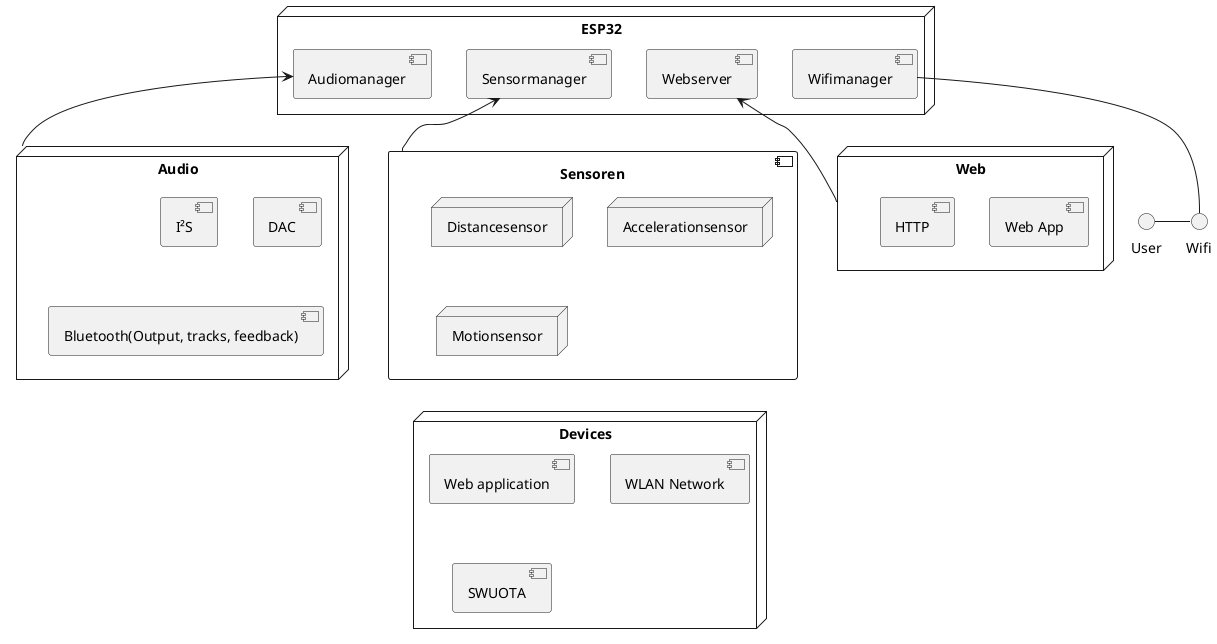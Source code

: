 @startuml component_diagram
() "User"
() "Wifi"

node "ESP32" {
    component "Webserver"
    component "Audiomanager"
    component "Wifimanager"
    component "Sensormanager"
} 

component "Sensoren" {
    node "Distancesensor"
    node "Accelerationsensor" 
    node "Motionsensor"
}

node "Audio"{
    component "I²S"
    component "DAC"
    component "Bluetooth(Output, tracks, feedback)"
}

node "Web"{
    component "Web App"
    component "HTTP"
}

node "Devices"{
    component "Web application"
    component "WLAN Network"
    component "SWUOTA"
}

Audio-left->Audiomanager
Web-up->Webserver
Wifi-up-Wifimanager
User-right-Wifi
Sensoren-up->Sensormanager
@enduml